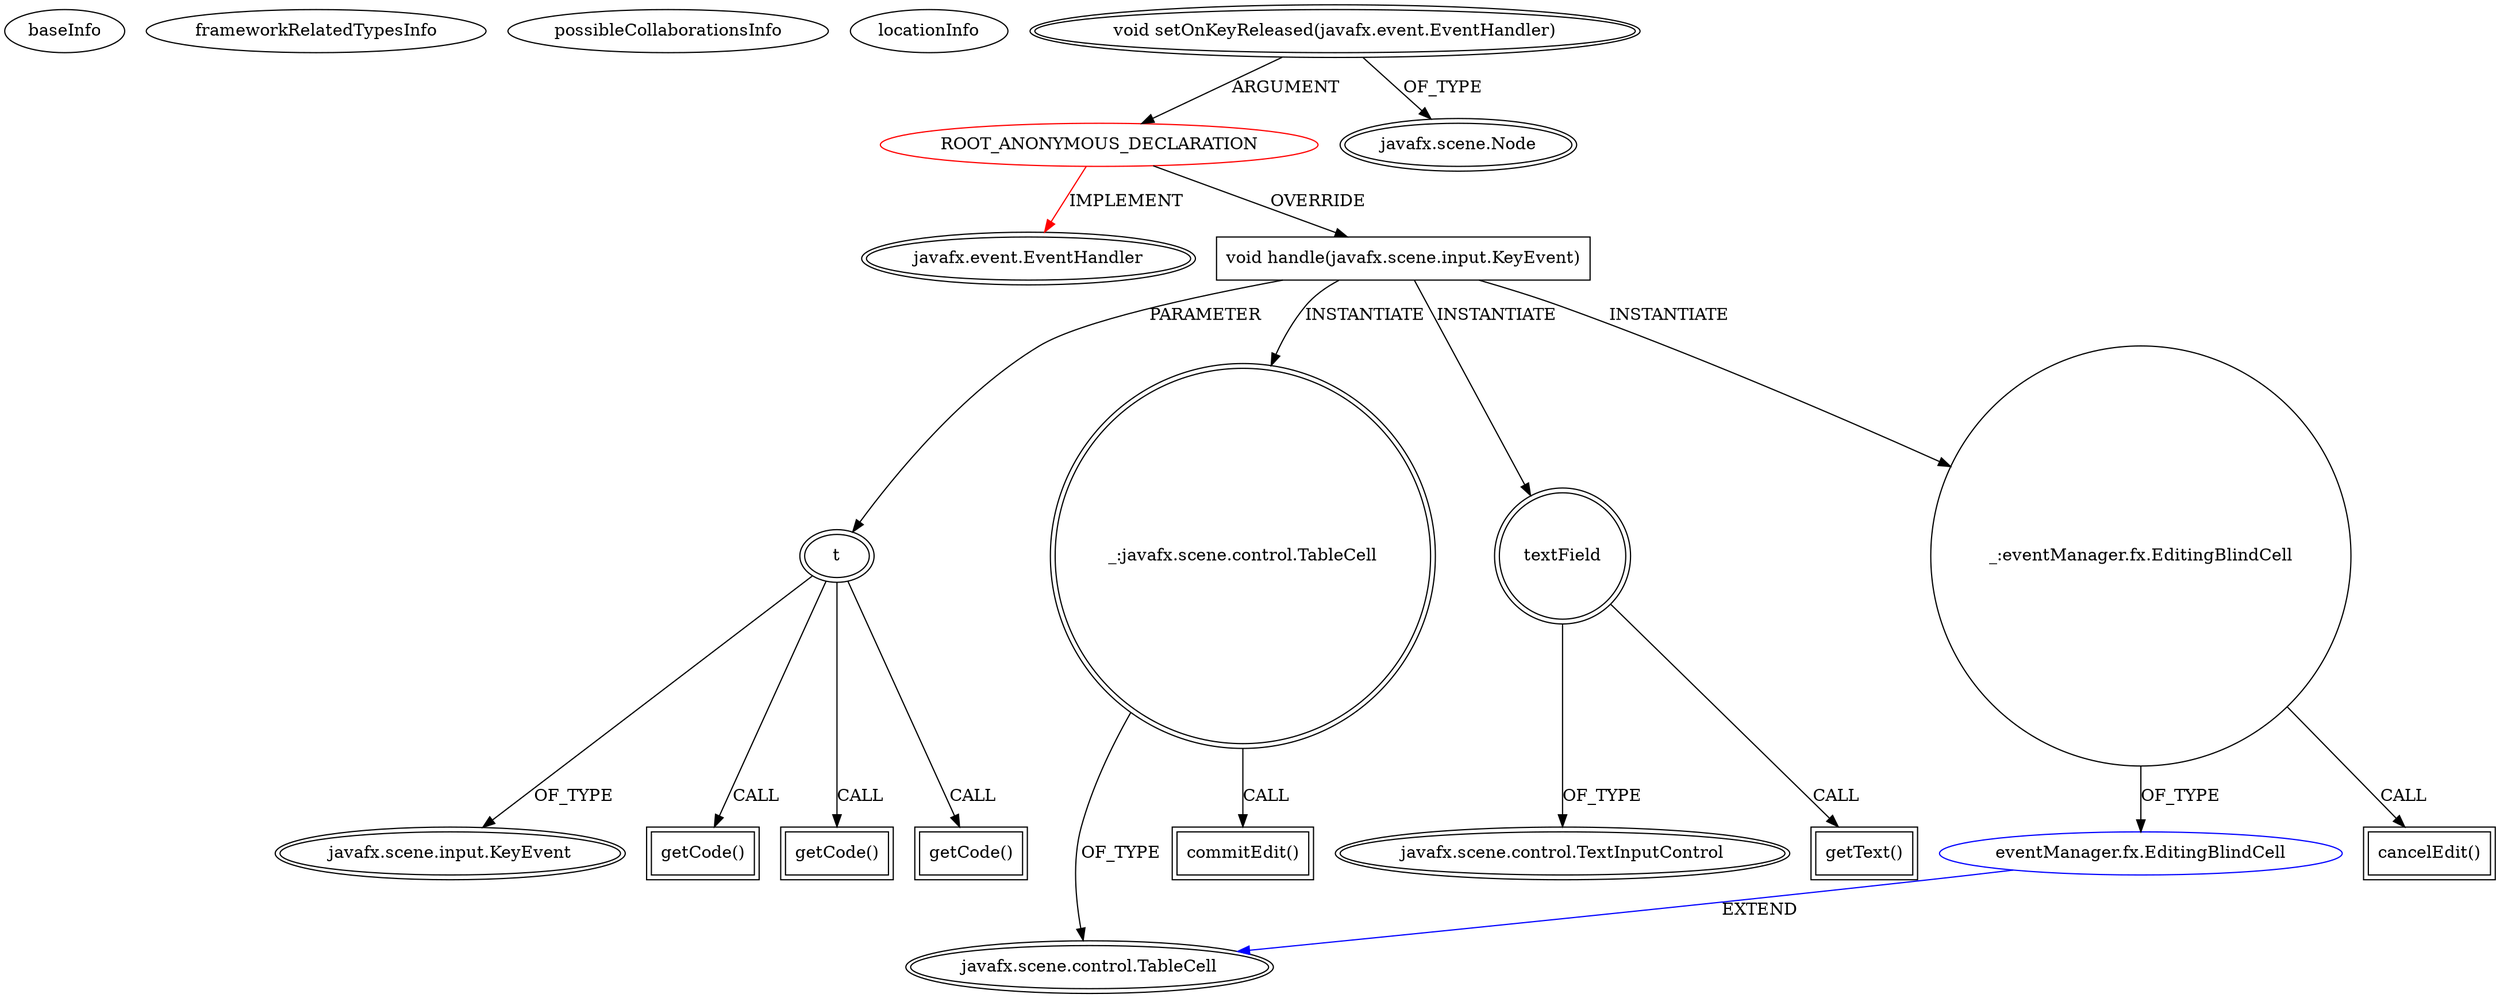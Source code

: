 digraph {
baseInfo[graphId=3037,category="extension_graph",isAnonymous=true,possibleRelation=true]
frameworkRelatedTypesInfo[0="javafx.event.EventHandler"]
possibleCollaborationsInfo[0="3037~OVERRIDING_METHOD_DECLARATION-METHOD_CALL-~javafx.event.EventHandler ~javafx.scene.control.TableCell ~true~false"]
locationInfo[projectName="hock323-eventManager",filePath="/hock323-eventManager/EventManager-master/src/eventManager/fx/EditingBlindCell.java",contextSignature="void createTextField()",graphId="3037"]
0[label="ROOT_ANONYMOUS_DECLARATION",vertexType="ROOT_ANONYMOUS_DECLARATION",isFrameworkType=false,color=red]
1[label="javafx.event.EventHandler",vertexType="FRAMEWORK_INTERFACE_TYPE",isFrameworkType=true,peripheries=2]
2[label="void setOnKeyReleased(javafx.event.EventHandler)",vertexType="OUTSIDE_CALL",isFrameworkType=true,peripheries=2]
3[label="javafx.scene.Node",vertexType="FRAMEWORK_CLASS_TYPE",isFrameworkType=true,peripheries=2]
4[label="void handle(javafx.scene.input.KeyEvent)",vertexType="OVERRIDING_METHOD_DECLARATION",isFrameworkType=false,shape=box]
5[label="t",vertexType="PARAMETER_DECLARATION",isFrameworkType=true,peripheries=2]
6[label="javafx.scene.input.KeyEvent",vertexType="FRAMEWORK_CLASS_TYPE",isFrameworkType=true,peripheries=2]
8[label="getCode()",vertexType="INSIDE_CALL",isFrameworkType=true,peripheries=2,shape=box]
10[label="getCode()",vertexType="INSIDE_CALL",isFrameworkType=true,peripheries=2,shape=box]
11[label="_:javafx.scene.control.TableCell",vertexType="VARIABLE_EXPRESION",isFrameworkType=true,peripheries=2,shape=circle]
13[label="javafx.scene.control.TableCell",vertexType="FRAMEWORK_CLASS_TYPE",isFrameworkType=true,peripheries=2]
12[label="commitEdit()",vertexType="INSIDE_CALL",isFrameworkType=true,peripheries=2,shape=box]
14[label="textField",vertexType="VARIABLE_EXPRESION",isFrameworkType=true,peripheries=2,shape=circle]
16[label="javafx.scene.control.TextInputControl",vertexType="FRAMEWORK_CLASS_TYPE",isFrameworkType=true,peripheries=2]
15[label="getText()",vertexType="INSIDE_CALL",isFrameworkType=true,peripheries=2,shape=box]
18[label="getCode()",vertexType="INSIDE_CALL",isFrameworkType=true,peripheries=2,shape=box]
19[label="_:eventManager.fx.EditingBlindCell",vertexType="VARIABLE_EXPRESION",isFrameworkType=false,shape=circle]
21[label="eventManager.fx.EditingBlindCell",vertexType="REFERENCE_CLIENT_CLASS_DECLARATION",isFrameworkType=false,color=blue]
20[label="cancelEdit()",vertexType="INSIDE_CALL",isFrameworkType=true,peripheries=2,shape=box]
0->1[label="IMPLEMENT",color=red]
2->0[label="ARGUMENT"]
2->3[label="OF_TYPE"]
0->4[label="OVERRIDE"]
5->6[label="OF_TYPE"]
4->5[label="PARAMETER"]
5->8[label="CALL"]
5->10[label="CALL"]
4->11[label="INSTANTIATE"]
11->13[label="OF_TYPE"]
11->12[label="CALL"]
4->14[label="INSTANTIATE"]
14->16[label="OF_TYPE"]
14->15[label="CALL"]
5->18[label="CALL"]
4->19[label="INSTANTIATE"]
21->13[label="EXTEND",color=blue]
19->21[label="OF_TYPE"]
19->20[label="CALL"]
}
